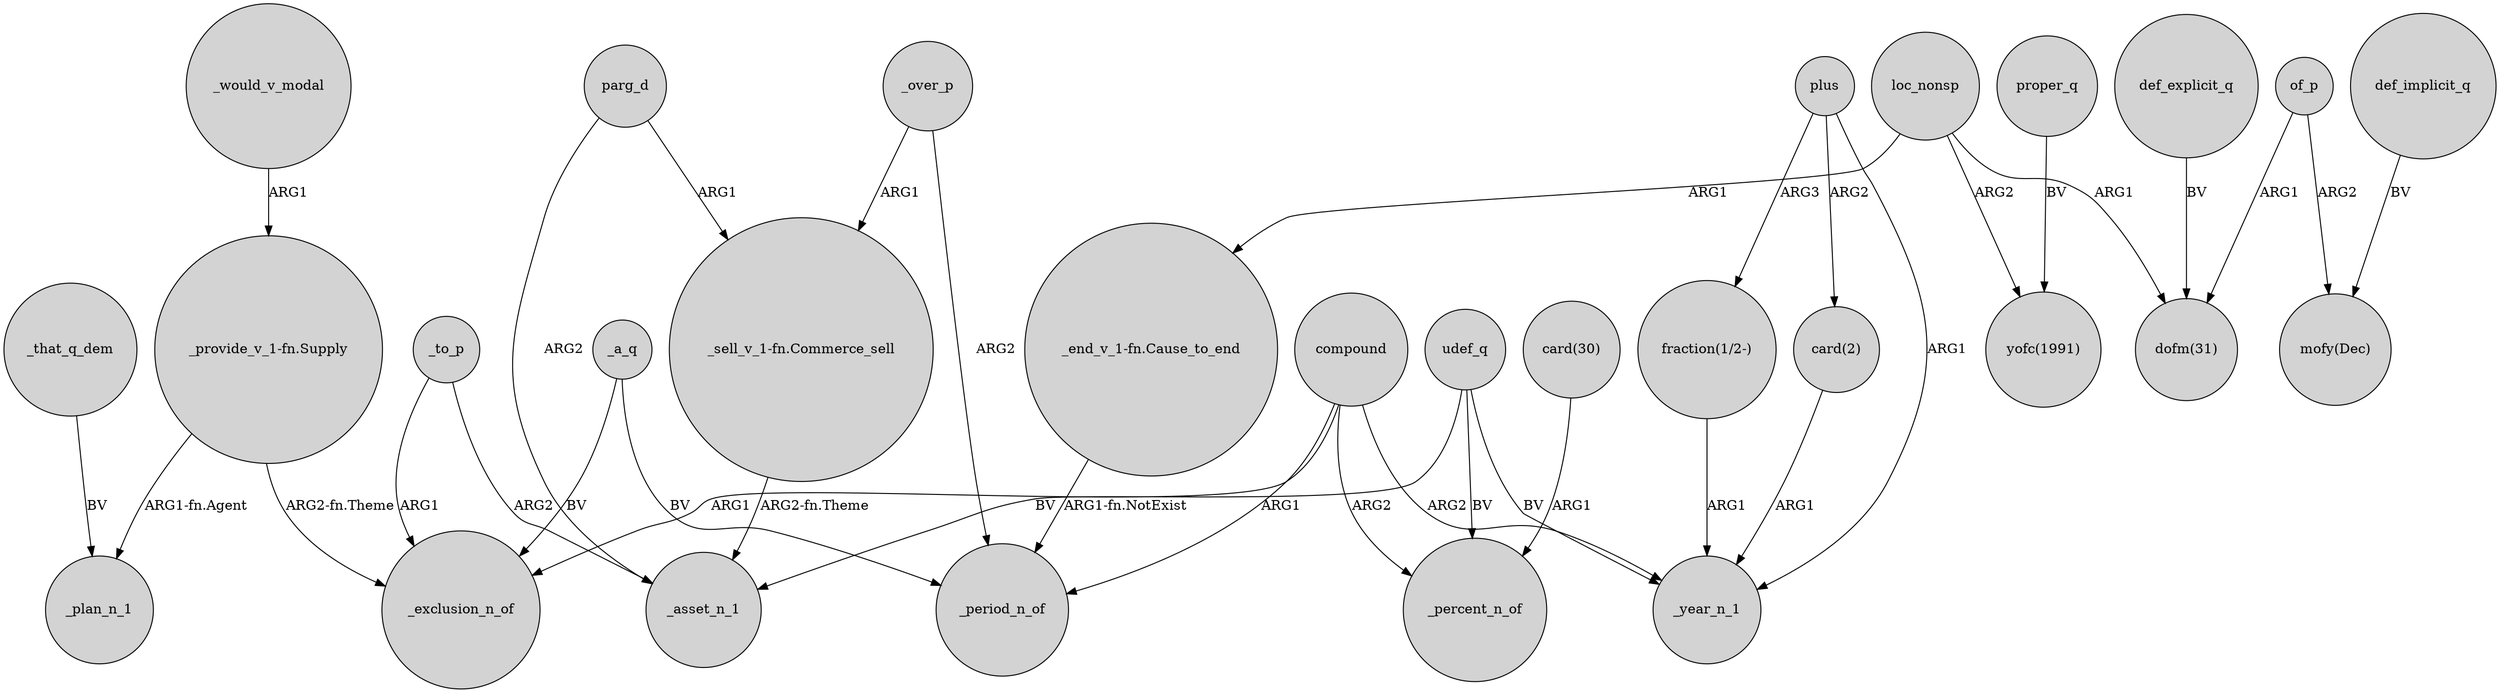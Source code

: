 digraph {
	node [shape=circle style=filled]
	_a_q -> _period_n_of [label=BV]
	plus -> "card(2)" [label=ARG2]
	loc_nonsp -> "yofc(1991)" [label=ARG2]
	compound -> _exclusion_n_of [label=ARG1]
	def_implicit_q -> "mofy(Dec)" [label=BV]
	plus -> "fraction(1/2-)" [label=ARG3]
	proper_q -> "yofc(1991)" [label=BV]
	_would_v_modal -> "_provide_v_1-fn.Supply" [label=ARG1]
	parg_d -> "_sell_v_1-fn.Commerce_sell" [label=ARG1]
	def_explicit_q -> "dofm(31)" [label=BV]
	"card(30)" -> _percent_n_of [label=ARG1]
	"fraction(1/2-)" -> _year_n_1 [label=ARG1]
	compound -> _percent_n_of [label=ARG2]
	udef_q -> _asset_n_1 [label=BV]
	of_p -> "dofm(31)" [label=ARG1]
	loc_nonsp -> "dofm(31)" [label=ARG1]
	"_sell_v_1-fn.Commerce_sell" -> _asset_n_1 [label="ARG2-fn.Theme"]
	_that_q_dem -> _plan_n_1 [label=BV]
	"card(2)" -> _year_n_1 [label=ARG1]
	"_provide_v_1-fn.Supply" -> _exclusion_n_of [label="ARG2-fn.Theme"]
	_over_p -> "_sell_v_1-fn.Commerce_sell" [label=ARG1]
	_a_q -> _exclusion_n_of [label=BV]
	"_provide_v_1-fn.Supply" -> _plan_n_1 [label="ARG1-fn.Agent"]
	compound -> _period_n_of [label=ARG1]
	loc_nonsp -> "_end_v_1-fn.Cause_to_end" [label=ARG1]
	_to_p -> _asset_n_1 [label=ARG2]
	plus -> _year_n_1 [label=ARG1]
	udef_q -> _year_n_1 [label=BV]
	parg_d -> _asset_n_1 [label=ARG2]
	"_end_v_1-fn.Cause_to_end" -> _period_n_of [label="ARG1-fn.NotExist"]
	_to_p -> _exclusion_n_of [label=ARG1]
	udef_q -> _percent_n_of [label=BV]
	of_p -> "mofy(Dec)" [label=ARG2]
	_over_p -> _period_n_of [label=ARG2]
	compound -> _year_n_1 [label=ARG2]
}
